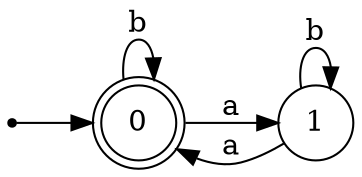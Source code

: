 digraph finite_state_machine {
	rankdir=LR;
	size="10,10"

	node [shape = doublecircle]; 0 ;
	node [shape = point ]; q;
	node [shape = circle];

	q -> 0
	0 -> 1 [label = "a"];
	0 -> 0 [label = "b"];
	1 -> 0 [label = "a"];
	1 -> 1 [label = "b"];

}